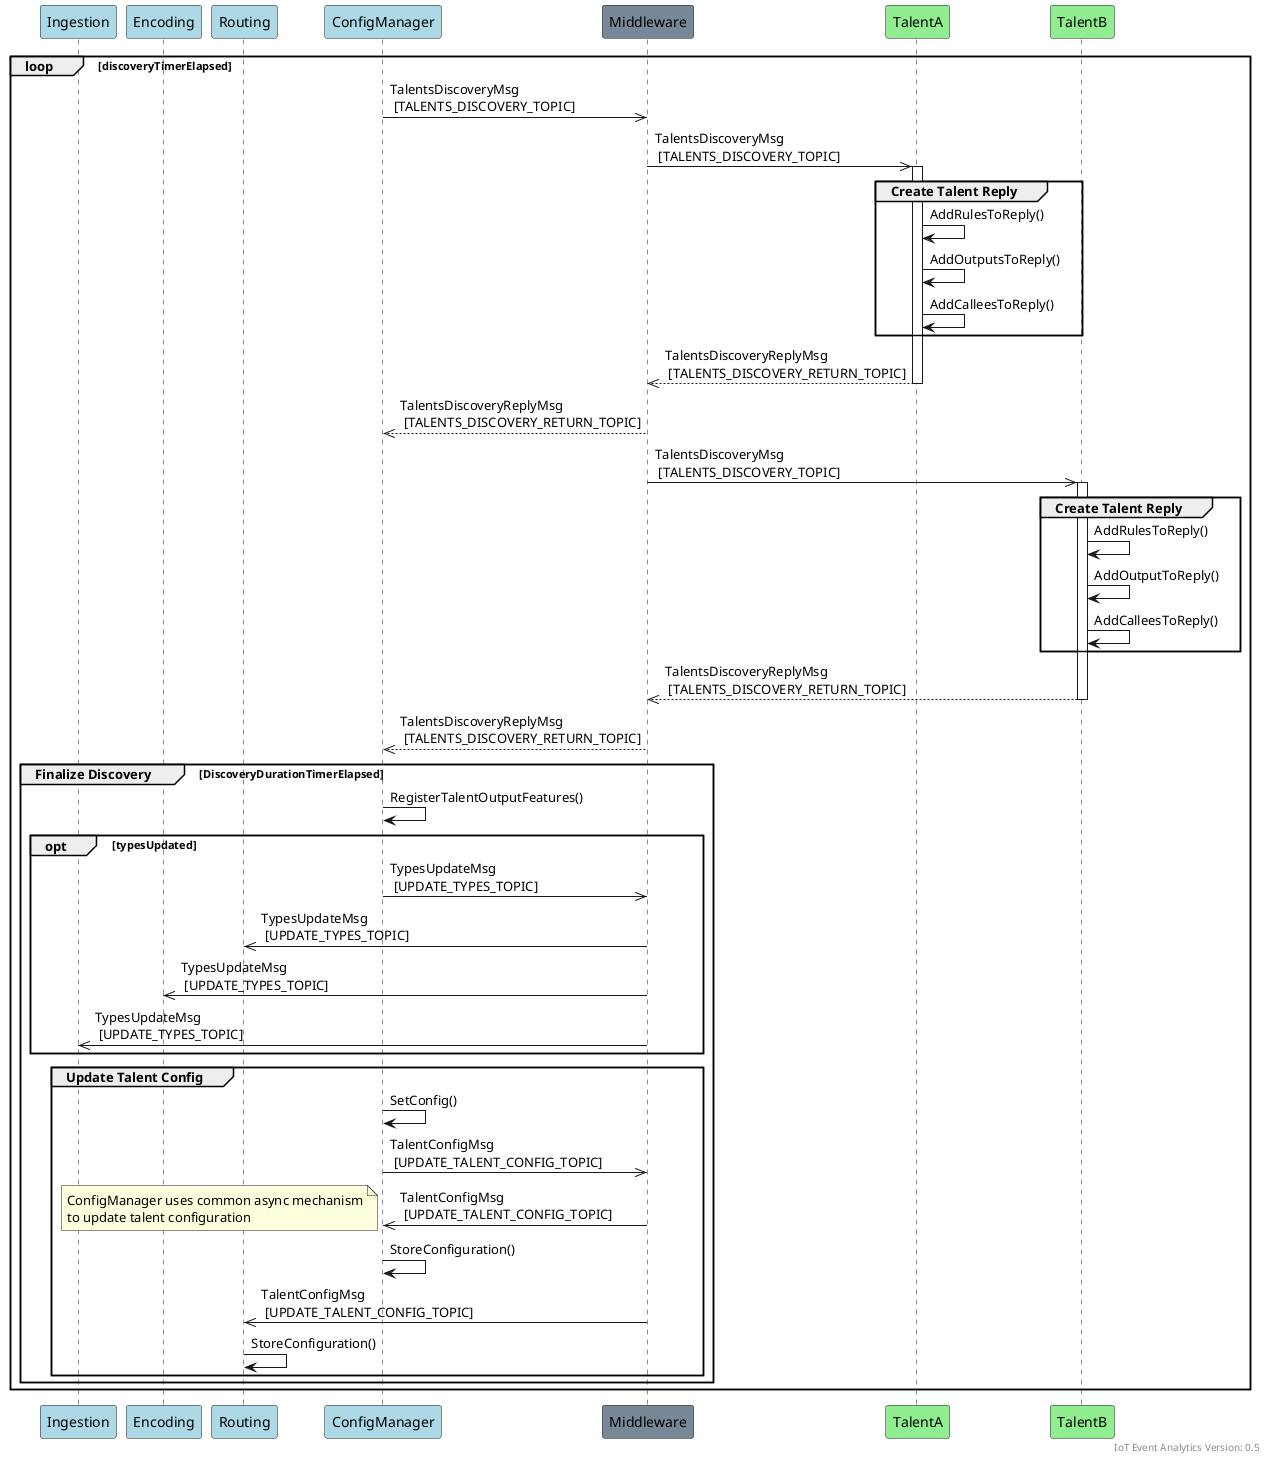 @startuml
/'
  Copyright (c) 2021 Bosch.IO GmbH

  This Source Code Form is subject to the terms of the Mozilla Public
  License, v. 2.0. If a copy of the MPL was not distributed with this
  file, You can obtain one at https://mozilla.org/MPL/2.0/.

  SPDX-License-Identifier: MPL-2.0
'/

    skinparam backgroundColor #FFFFF

    right footer "IoT Event Analytics Version: 0.5"

    participant Ingestion as Ingestion #LightBlue
    participant Encoding as Encoding #LightBlue
    participant Routing as Routing #LightBlue
    participant ConfigManager as ConfigManager #LightBlue

    participant Middleware as Middleware #LightSlateGray

    participant TalentA as TalentA #LightGreen
    participant TalentB as TalentB #LightGreen

    loop discoveryTimerElapsed
        ConfigManager ->> Middleware: TalentsDiscoveryMsg \n [TALENTS_DISCOVERY_TOPIC]

        Middleware ->> TalentA: TalentsDiscoveryMsg \n [TALENTS_DISCOVERY_TOPIC]
        activate TalentA
        group Create Talent Reply
            TalentA -> TalentA: AddRulesToReply()
            TalentA -> TalentA: AddOutputsToReply()
            TalentA -> TalentA: AddCalleesToReply()
        end
        TalentA -->> Middleware: TalentsDiscoveryReplyMsg \n [TALENTS_DISCOVERY_RETURN_TOPIC]
        deactivate TalentA

        Middleware -->> ConfigManager: TalentsDiscoveryReplyMsg \n [TALENTS_DISCOVERY_RETURN_TOPIC]

        Middleware ->> TalentB: TalentsDiscoveryMsg \n [TALENTS_DISCOVERY_TOPIC]
        activate TalentB
        group Create Talent Reply
            TalentB -> TalentB: AddRulesToReply()
            TalentB -> TalentB: AddOutputToReply()
            TalentB -> TalentB: AddCalleesToReply()
        end
        TalentB -->> Middleware: TalentsDiscoveryReplyMsg \n [TALENTS_DISCOVERY_RETURN_TOPIC]
        deactivate TalentB
        Middleware -->> ConfigManager: TalentsDiscoveryReplyMsg \n [TALENTS_DISCOVERY_RETURN_TOPIC]

        group Finalize Discovery [DiscoveryDurationTimerElapsed]
            ConfigManager -> ConfigManager: RegisterTalentOutputFeatures()

            opt typesUpdated
                ConfigManager ->> Middleware: TypesUpdateMsg \n [UPDATE_TYPES_TOPIC]
                Middleware ->> Routing: TypesUpdateMsg \n [UPDATE_TYPES_TOPIC]
                Middleware ->> Encoding: TypesUpdateMsg \n [UPDATE_TYPES_TOPIC]
                Middleware ->> Ingestion: TypesUpdateMsg \n [UPDATE_TYPES_TOPIC]
            end

            group Update Talent Config
                ConfigManager -> ConfigManager: SetConfig()
                ConfigManager ->> Middleware: TalentConfigMsg \n [UPDATE_TALENT_CONFIG_TOPIC]

                Middleware ->> ConfigManager: TalentConfigMsg \n [UPDATE_TALENT_CONFIG_TOPIC]
                note left
                    ConfigManager uses common async mechanism
                    to update talent configuration
                end note
                ConfigManager -> ConfigManager: StoreConfiguration()

                Middleware ->> Routing: TalentConfigMsg \n [UPDATE_TALENT_CONFIG_TOPIC]
                Routing -> Routing: StoreConfiguration()
            end
        end
    end

@enduml
